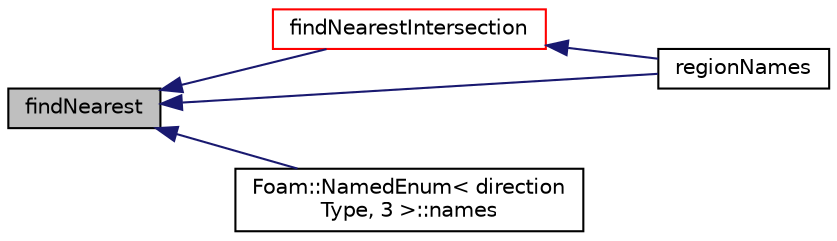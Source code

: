 digraph "findNearest"
{
  bgcolor="transparent";
  edge [fontname="Helvetica",fontsize="10",labelfontname="Helvetica",labelfontsize="10"];
  node [fontname="Helvetica",fontsize="10",shape=record];
  rankdir="LR";
  Node627 [label="findNearest",height=0.2,width=0.4,color="black", fillcolor="grey75", style="filled", fontcolor="black"];
  Node627 -> Node628 [dir="back",color="midnightblue",fontsize="10",style="solid",fontname="Helvetica"];
  Node628 [label="findNearestIntersection",height=0.2,width=0.4,color="red",URL="$a26381.html#afc5e68d2eda2ad2c5a1260628650171d"];
  Node628 -> Node641 [dir="back",color="midnightblue",fontsize="10",style="solid",fontname="Helvetica"];
  Node641 [label="regionNames",height=0.2,width=0.4,color="black",URL="$a26381.html#a0dc1c3a7eab469ca542770f4dce82bee"];
  Node627 -> Node645 [dir="back",color="midnightblue",fontsize="10",style="solid",fontname="Helvetica"];
  Node645 [label="Foam::NamedEnum\< direction\lType, 3 \>::names",height=0.2,width=0.4,color="black",URL="$a27113.html#a7350da3a0edd92cd11e6c479c9967dc8"];
  Node627 -> Node641 [dir="back",color="midnightblue",fontsize="10",style="solid",fontname="Helvetica"];
}
